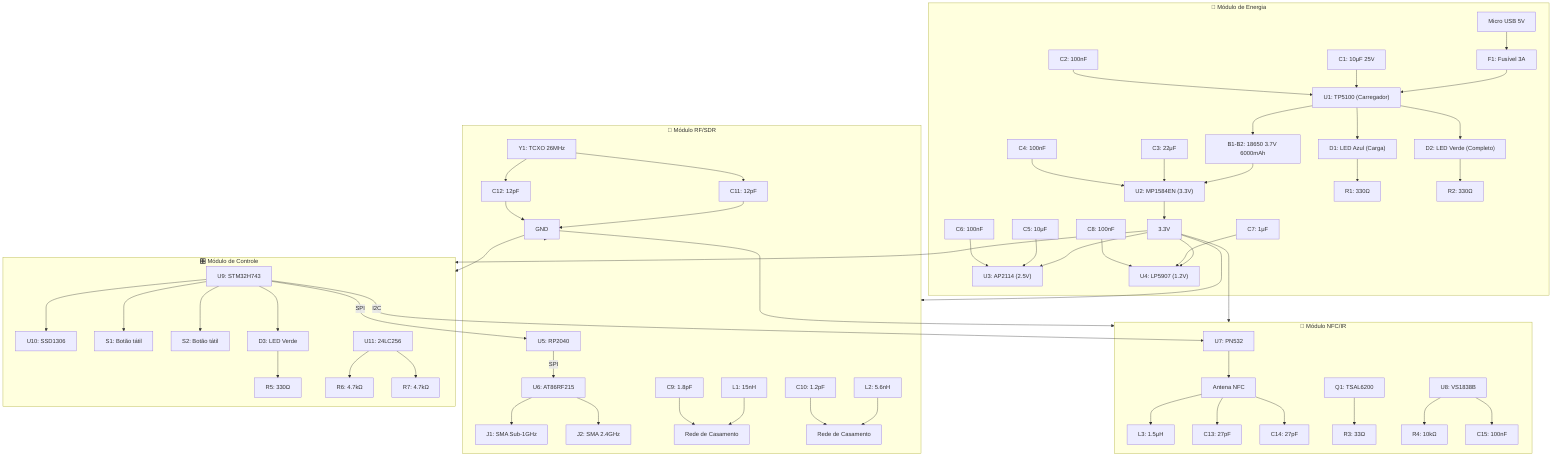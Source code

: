 graph TD
    %% ============= MÓDULO DE ENERGIA =============
    subgraph Power["🔋 Módulo de Energia"]
        USB_IN["Micro USB 5V"] --> FUSE["F1: Fusível 3A"]
        FUSE --> TP5100["U1: TP5100 (Carregador)"]
        TP5100 --> BAT["B1-B2: 18650 3.7V 6000mAh"]
        BAT --> MP1584["U2: MP1584EN (3.3V)"]
        MP1584 --> VCC_3V3["3.3V"]
        
        TP5100 --> LED_B["D1: LED Azul (Carga)"]
        TP5100 --> LED_G["D2: LED Verde (Completo)"]
        LED_B --> R1["R1: 330Ω"]
        LED_G --> R2["R2: 330Ω"]
        
        VCC_3V3 --> AP2114["U3: AP2114 (2.5V)"]
        VCC_3V3 --> LP5907["U4: LP5907 (1.2V)"]
        
        %% Capacitores
        C1["C1: 10μF 25V"] --> TP5100
        C2["C2: 100nF"] --> TP5100
        C3["C3: 22μF"] --> MP1584
        C4["C4: 100nF"] --> MP1584
        C5["C5: 10μF"] --> AP2114
        C6["C6: 100nF"] --> AP2114
        C7["C7: 1μF"] --> LP5907
        C8["C8: 100nF"] --> LP5907
    end

    %% ============= MÓDULO RF/SDR =============
    subgraph SDR["📡 Módulo RF/SDR"]
        RP2040["U5: RP2040"] -->|SPI| AT86RF215["U6: AT86RF215"]
        AT86RF215 --> RF09["J1: SMA Sub-1GHz"]
        AT86RF215 --> RF24["J2: SMA 2.4GHz"]
        
        %% Filtros e Matching
        L1["L1: 15nH"] --> MATCH1["Rede de Casamento"]
        C9["C9: 1.8pF"] --> MATCH1
        L2["L2: 5.6nH"] --> MATCH2["Rede de Casamento"]
        C10["C10: 1.2pF"] --> MATCH2
        
        %% TCXO
        Y1["Y1: TCXO 26MHz"] --> C11["C11: 12pF"]
        C11 --> GND
        Y1 --> C12["C12: 12pF"]
        C12 --> GND
    end

    %% ============= MÓDULO NFC/IR =============
    subgraph NFC["📲 Módulo NFC/IR"]
        PN532["U7: PN532"] --> ANT["Antena NFC"]
        ANT --> L3["L3: 1.5μH"]
        ANT --> C13["C13: 27pF"]
        ANT --> C14["C14: 27pF"]
        
        %% Circuito IR
        IR_TX["Q1: TSAL6200"] --> R3["R3: 33Ω"]
        IR_RX["U8: VS1838B"] --> R4["R4: 10kΩ"]
        IR_RX --> C15["C15: 100nF"]
    end

    %% ============= MÓDULO DE CONTROLE =============
    subgraph Control["🎛️ Módulo de Controle"]
        STM32["U9: STM32H743"] --> OLED["U10: SSD1306"]
        STM32 --> BTN1["S1: Botão tátil"]
        STM32 --> BTN2["S2: Botão tátil"]
        STM32 --> LED1["D3: LED Verde"]
        LED1 --> R5["R5: 330Ω"]
        
        %% EEPROM
        EEPROM["U11: 24LC256"] --> R6["R6: 4.7kΩ"]
        EEPROM --> R7["R7: 4.7kΩ"]
    end

    %% ============= CONEXÕES =============
    VCC_3V3 --> SDR
    VCC_3V3 --> NFC
    VCC_3V3 --> Control
    GND --> SDR
    GND --> NFC
    GND --> Control
    
    STM32 -->|SPI| RP2040
    STM32 -->|I2C| PN532